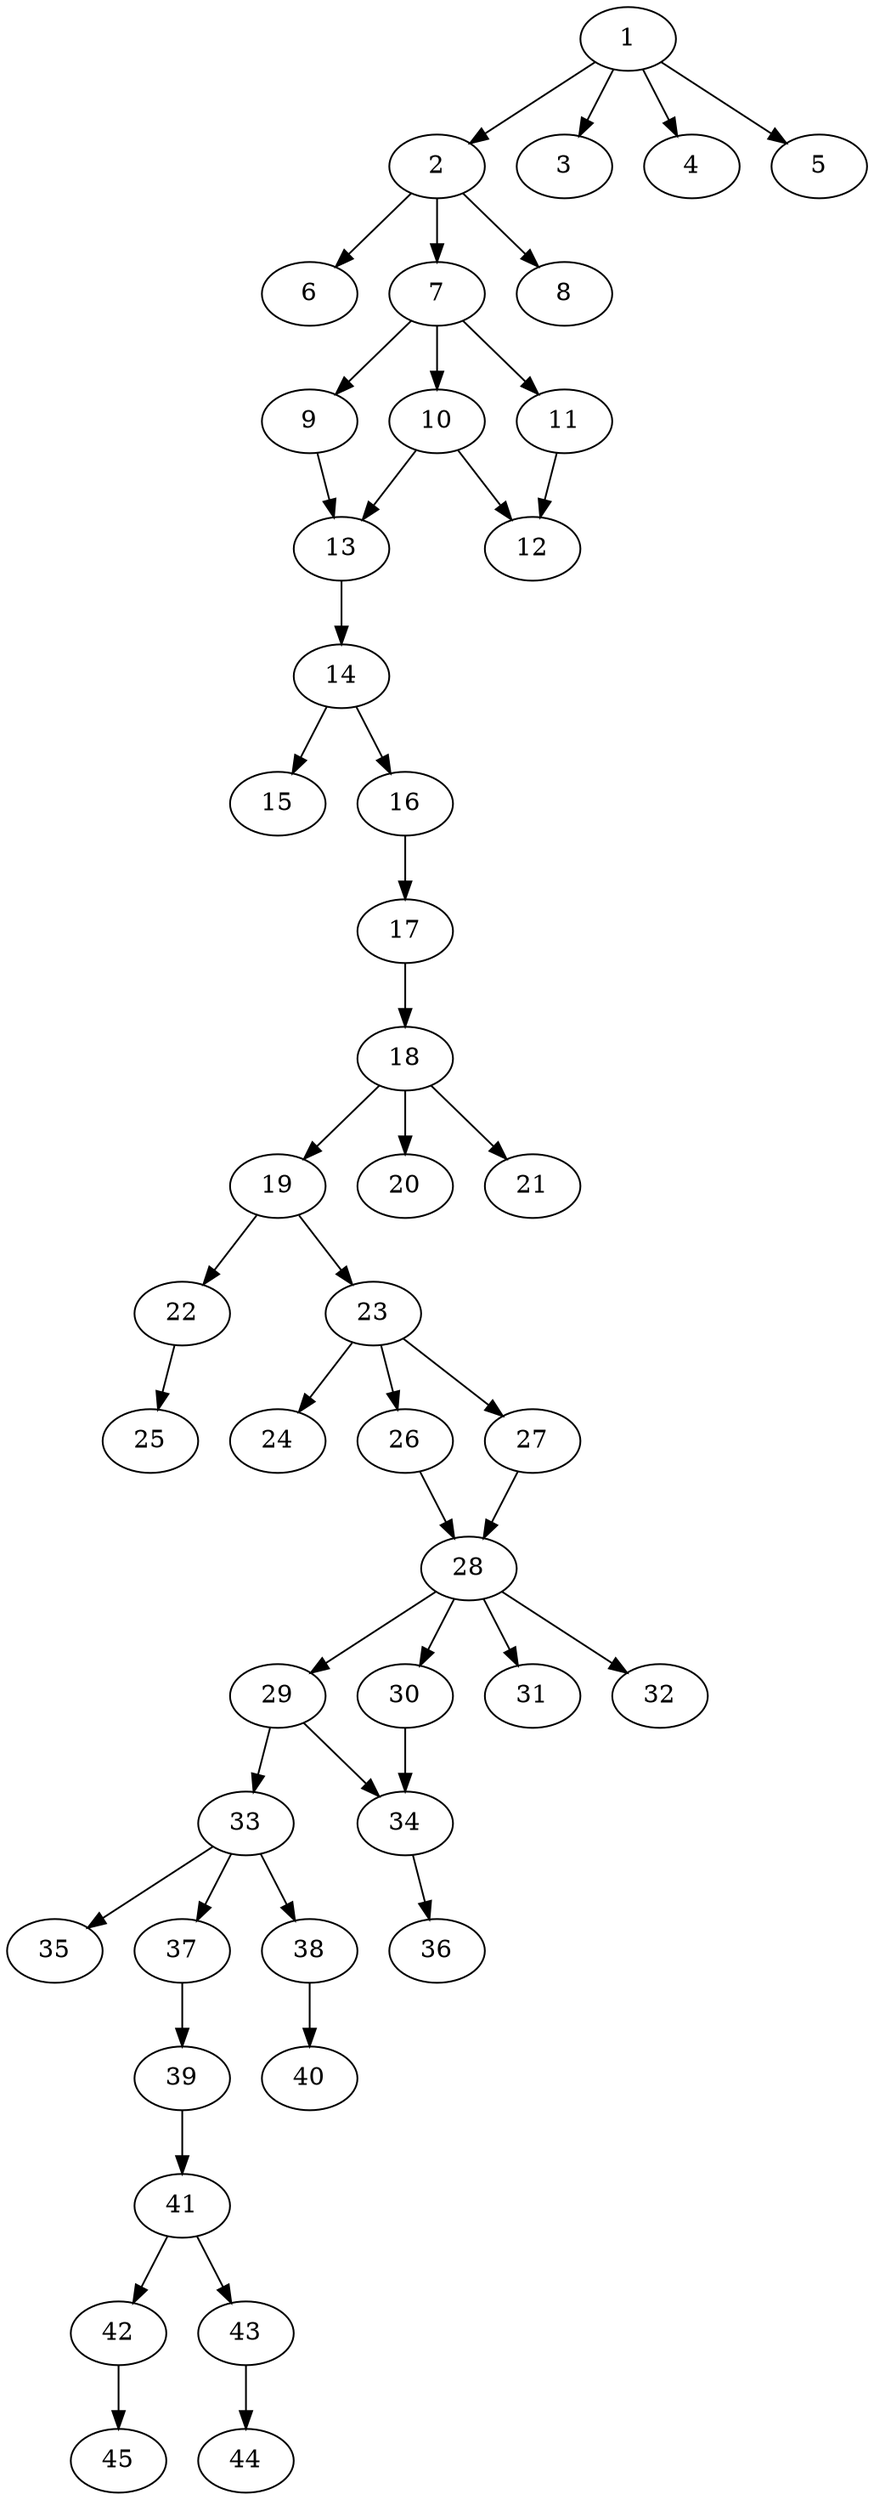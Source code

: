 // DAG automatically generated by daggen at Thu Oct  3 14:07:24 2019
// ./daggen --dot -n 45 --ccr 0.4 --fat 0.3 --regular 0.5 --density 0.5 --mindata 5242880 --maxdata 52428800 
digraph G {
  1 [size="16867840", alpha="0.12", expect_size="6747136"] 
  1 -> 2 [size ="6747136"]
  1 -> 3 [size ="6747136"]
  1 -> 4 [size ="6747136"]
  1 -> 5 [size ="6747136"]
  2 [size="102888960", alpha="0.17", expect_size="41155584"] 
  2 -> 6 [size ="41155584"]
  2 -> 7 [size ="41155584"]
  2 -> 8 [size ="41155584"]
  3 [size="48529920", alpha="0.04", expect_size="19411968"] 
  4 [size="96217600", alpha="0.07", expect_size="38487040"] 
  5 [size="89382400", alpha="0.01", expect_size="35752960"] 
  6 [size="29913600", alpha="0.06", expect_size="11965440"] 
  7 [size="47344640", alpha="0.18", expect_size="18937856"] 
  7 -> 9 [size ="18937856"]
  7 -> 10 [size ="18937856"]
  7 -> 11 [size ="18937856"]
  8 [size="91581440", alpha="0.19", expect_size="36632576"] 
  9 [size="72455680", alpha="0.16", expect_size="28982272"] 
  9 -> 13 [size ="28982272"]
  10 [size="93601280", alpha="0.20", expect_size="37440512"] 
  10 -> 12 [size ="37440512"]
  10 -> 13 [size ="37440512"]
  11 [size="16780800", alpha="0.02", expect_size="6712320"] 
  11 -> 12 [size ="6712320"]
  12 [size="88353280", alpha="0.07", expect_size="35341312"] 
  13 [size="67827200", alpha="0.02", expect_size="27130880"] 
  13 -> 14 [size ="27130880"]
  14 [size="89003520", alpha="0.19", expect_size="35601408"] 
  14 -> 15 [size ="35601408"]
  14 -> 16 [size ="35601408"]
  15 [size="128796160", alpha="0.07", expect_size="51518464"] 
  16 [size="16967680", alpha="0.15", expect_size="6787072"] 
  16 -> 17 [size ="6787072"]
  17 [size="51929600", alpha="0.05", expect_size="20771840"] 
  17 -> 18 [size ="20771840"]
  18 [size="37232640", alpha="0.12", expect_size="14893056"] 
  18 -> 19 [size ="14893056"]
  18 -> 20 [size ="14893056"]
  18 -> 21 [size ="14893056"]
  19 [size="28515840", alpha="0.08", expect_size="11406336"] 
  19 -> 22 [size ="11406336"]
  19 -> 23 [size ="11406336"]
  20 [size="121067520", alpha="0.07", expect_size="48427008"] 
  21 [size="118845440", alpha="0.07", expect_size="47538176"] 
  22 [size="129420800", alpha="0.02", expect_size="51768320"] 
  22 -> 25 [size ="51768320"]
  23 [size="51712000", alpha="0.03", expect_size="20684800"] 
  23 -> 24 [size ="20684800"]
  23 -> 26 [size ="20684800"]
  23 -> 27 [size ="20684800"]
  24 [size="62917120", alpha="0.18", expect_size="25166848"] 
  25 [size="57610240", alpha="0.06", expect_size="23044096"] 
  26 [size="98037760", alpha="0.17", expect_size="39215104"] 
  26 -> 28 [size ="39215104"]
  27 [size="69752320", alpha="0.14", expect_size="27900928"] 
  27 -> 28 [size ="27900928"]
  28 [size="96683520", alpha="0.04", expect_size="38673408"] 
  28 -> 29 [size ="38673408"]
  28 -> 30 [size ="38673408"]
  28 -> 31 [size ="38673408"]
  28 -> 32 [size ="38673408"]
  29 [size="49359360", alpha="0.04", expect_size="19743744"] 
  29 -> 33 [size ="19743744"]
  29 -> 34 [size ="19743744"]
  30 [size="97743360", alpha="0.18", expect_size="39097344"] 
  30 -> 34 [size ="39097344"]
  31 [size="23083520", alpha="0.12", expect_size="9233408"] 
  32 [size="65070080", alpha="0.19", expect_size="26028032"] 
  33 [size="77557760", alpha="0.15", expect_size="31023104"] 
  33 -> 35 [size ="31023104"]
  33 -> 37 [size ="31023104"]
  33 -> 38 [size ="31023104"]
  34 [size="95971840", alpha="0.05", expect_size="38388736"] 
  34 -> 36 [size ="38388736"]
  35 [size="85455360", alpha="0.13", expect_size="34182144"] 
  36 [size="122286080", alpha="0.03", expect_size="48914432"] 
  37 [size="105308160", alpha="0.19", expect_size="42123264"] 
  37 -> 39 [size ="42123264"]
  38 [size="68759040", alpha="0.19", expect_size="27503616"] 
  38 -> 40 [size ="27503616"]
  39 [size="91118080", alpha="0.02", expect_size="36447232"] 
  39 -> 41 [size ="36447232"]
  40 [size="113768960", alpha="0.03", expect_size="45507584"] 
  41 [size="99243520", alpha="0.02", expect_size="39697408"] 
  41 -> 42 [size ="39697408"]
  41 -> 43 [size ="39697408"]
  42 [size="51212800", alpha="0.01", expect_size="20485120"] 
  42 -> 45 [size ="20485120"]
  43 [size="44930560", alpha="0.06", expect_size="17972224"] 
  43 -> 44 [size ="17972224"]
  44 [size="17149440", alpha="0.20", expect_size="6859776"] 
  45 [size="43765760", alpha="0.01", expect_size="17506304"] 
}
